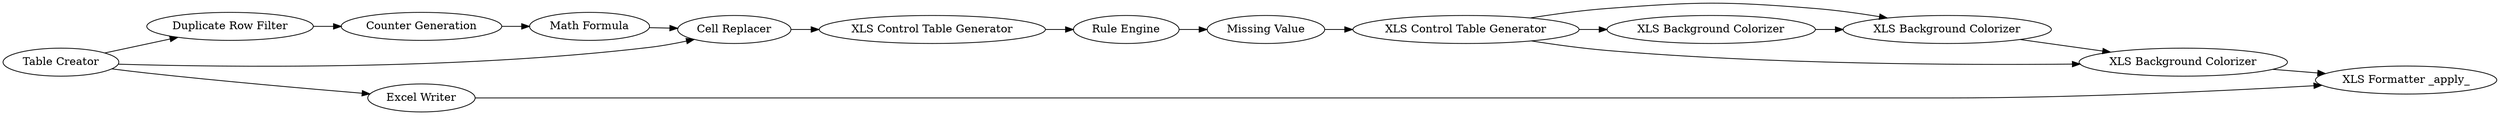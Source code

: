 digraph {
	2284 -> 2286
	2287 -> 2289
	2277 -> 2283
	2280 -> 2283
	2284 -> 2285
	2281 -> 2291
	2277 -> 2288
	2282 -> 2281
	2290 -> 2280
	2277 -> 2278
	2278 -> 2290
	2284 -> 2287
	2286 -> 2287
	2288 -> 2289
	2291 -> 2284
	2285 -> 2286
	2283 -> 2282
	2291 [label="Missing Value"]
	2288 [label="Excel Writer"]
	2283 [label="Cell Replacer"]
	2286 [label="XLS Background Colorizer"]
	2289 [label="XLS Formatter _apply_"]
	2278 [label="Duplicate Row Filter"]
	2280 [label="Math Formula"]
	2287 [label="XLS Background Colorizer"]
	2282 [label="XLS Control Table Generator"]
	2277 [label="Table Creator"]
	2281 [label="Rule Engine"]
	2284 [label="XLS Control Table Generator"]
	2285 [label="XLS Background Colorizer"]
	2290 [label="Counter Generation"]
	rankdir=LR
}
